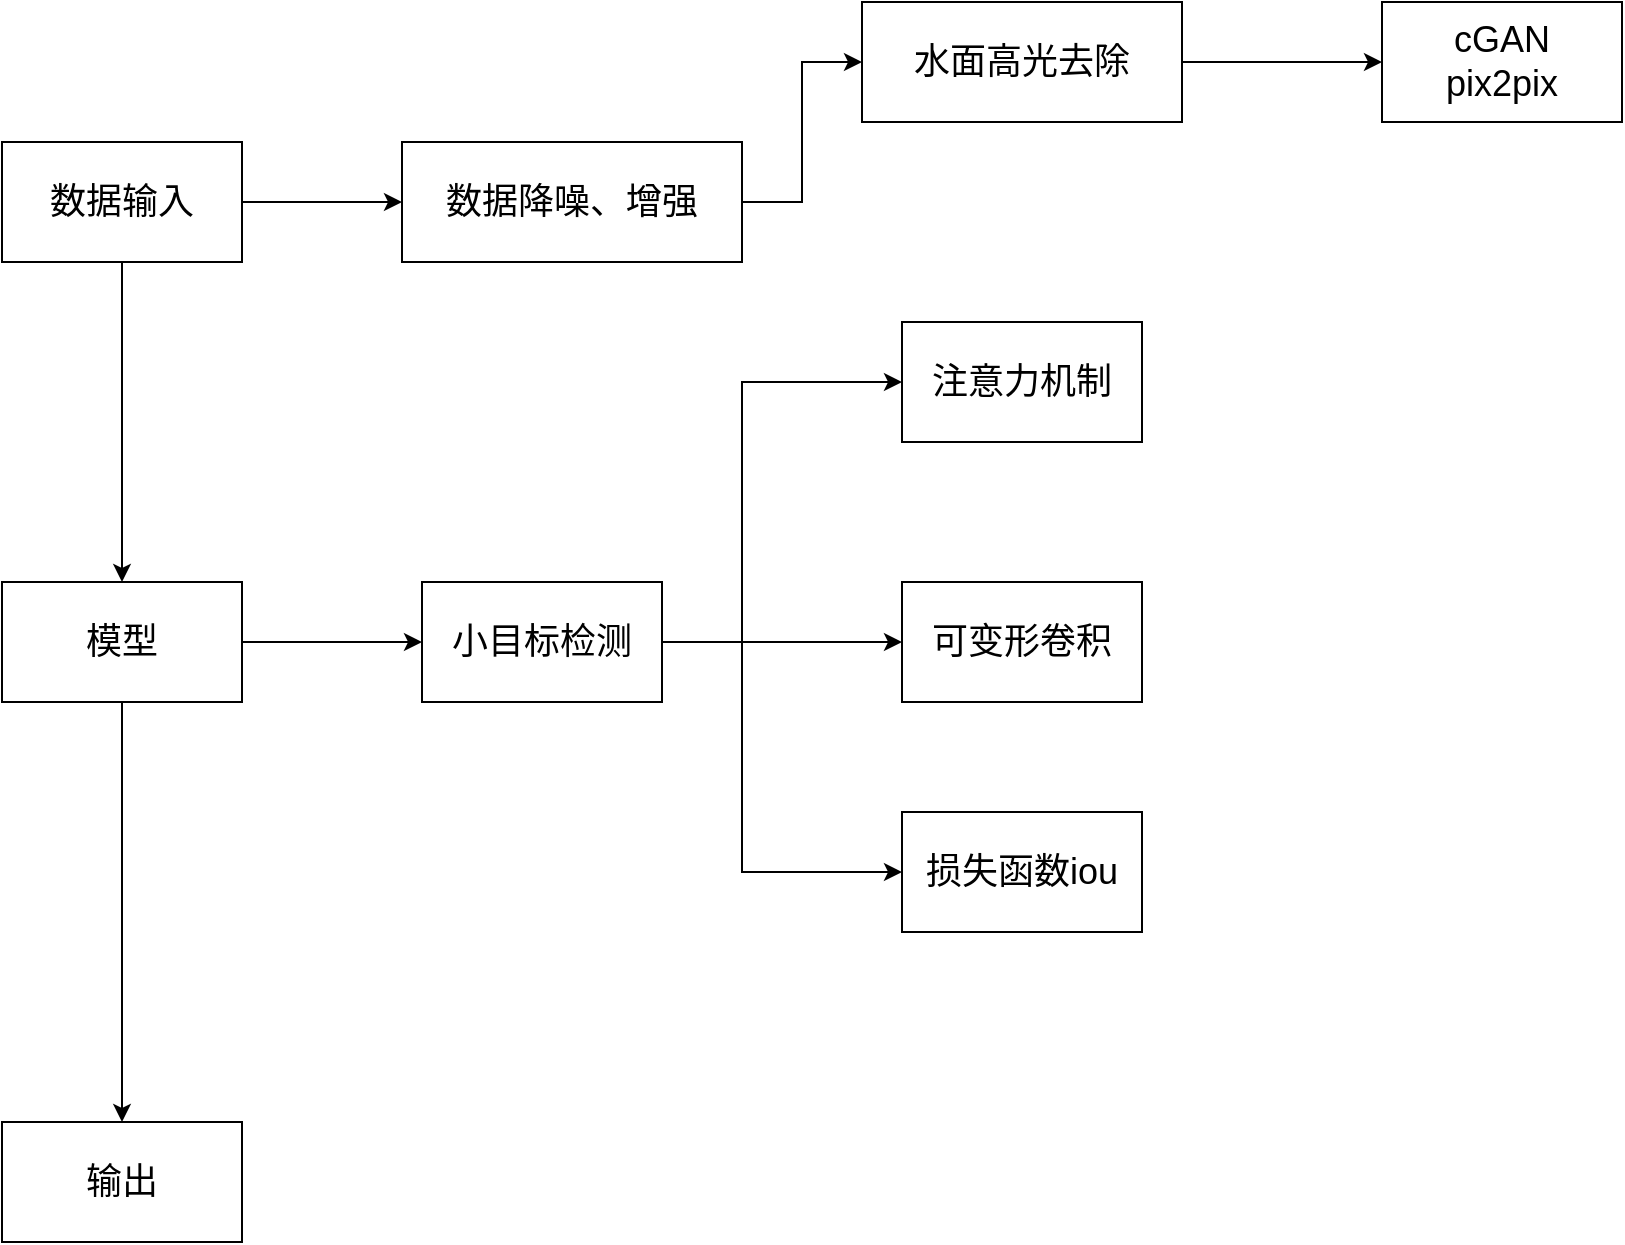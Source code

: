 <mxfile version="21.6.8" type="github">
  <diagram name="第 1 页" id="Z5xnLes79wptXHxeYB8h">
    <mxGraphModel dx="1386" dy="793" grid="1" gridSize="10" guides="1" tooltips="1" connect="1" arrows="1" fold="1" page="1" pageScale="1" pageWidth="827" pageHeight="1169" math="0" shadow="0">
      <root>
        <mxCell id="0" />
        <mxCell id="1" parent="0" />
        <mxCell id="wjQZ8LgaNO_ZP0v-CwQd-3" value="" style="edgeStyle=orthogonalEdgeStyle;rounded=0;orthogonalLoop=1;jettySize=auto;html=1;fontSize=18;" edge="1" parent="1" source="wjQZ8LgaNO_ZP0v-CwQd-1" target="wjQZ8LgaNO_ZP0v-CwQd-2">
          <mxGeometry relative="1" as="geometry" />
        </mxCell>
        <mxCell id="wjQZ8LgaNO_ZP0v-CwQd-12" value="" style="edgeStyle=orthogonalEdgeStyle;rounded=0;orthogonalLoop=1;jettySize=auto;html=1;" edge="1" parent="1" source="wjQZ8LgaNO_ZP0v-CwQd-1" target="wjQZ8LgaNO_ZP0v-CwQd-11">
          <mxGeometry relative="1" as="geometry" />
        </mxCell>
        <mxCell id="wjQZ8LgaNO_ZP0v-CwQd-1" value="数据输入" style="rounded=0;whiteSpace=wrap;html=1;fontSize=18;" vertex="1" parent="1">
          <mxGeometry x="170" y="250" width="120" height="60" as="geometry" />
        </mxCell>
        <mxCell id="wjQZ8LgaNO_ZP0v-CwQd-5" value="" style="edgeStyle=orthogonalEdgeStyle;rounded=0;orthogonalLoop=1;jettySize=auto;html=1;fontSize=18;" edge="1" parent="1" source="wjQZ8LgaNO_ZP0v-CwQd-2" target="wjQZ8LgaNO_ZP0v-CwQd-4">
          <mxGeometry relative="1" as="geometry" />
        </mxCell>
        <mxCell id="wjQZ8LgaNO_ZP0v-CwQd-17" value="" style="edgeStyle=orthogonalEdgeStyle;rounded=0;orthogonalLoop=1;jettySize=auto;html=1;" edge="1" parent="1" source="wjQZ8LgaNO_ZP0v-CwQd-2" target="wjQZ8LgaNO_ZP0v-CwQd-16">
          <mxGeometry relative="1" as="geometry" />
        </mxCell>
        <mxCell id="wjQZ8LgaNO_ZP0v-CwQd-2" value="模型" style="rounded=0;whiteSpace=wrap;html=1;fontSize=18;" vertex="1" parent="1">
          <mxGeometry x="170" y="470" width="120" height="60" as="geometry" />
        </mxCell>
        <mxCell id="wjQZ8LgaNO_ZP0v-CwQd-4" value="输出" style="rounded=0;whiteSpace=wrap;html=1;fontSize=18;" vertex="1" parent="1">
          <mxGeometry x="170" y="740" width="120" height="60" as="geometry" />
        </mxCell>
        <mxCell id="wjQZ8LgaNO_ZP0v-CwQd-15" value="" style="edgeStyle=orthogonalEdgeStyle;rounded=0;orthogonalLoop=1;jettySize=auto;html=1;entryX=0;entryY=0.5;entryDx=0;entryDy=0;" edge="1" parent="1" source="wjQZ8LgaNO_ZP0v-CwQd-11" target="wjQZ8LgaNO_ZP0v-CwQd-14">
          <mxGeometry relative="1" as="geometry" />
        </mxCell>
        <mxCell id="wjQZ8LgaNO_ZP0v-CwQd-11" value="数据降噪、增强" style="whiteSpace=wrap;html=1;fontSize=18;rounded=0;" vertex="1" parent="1">
          <mxGeometry x="370" y="250" width="170" height="60" as="geometry" />
        </mxCell>
        <mxCell id="wjQZ8LgaNO_ZP0v-CwQd-25" value="" style="edgeStyle=orthogonalEdgeStyle;rounded=0;orthogonalLoop=1;jettySize=auto;html=1;" edge="1" parent="1" source="wjQZ8LgaNO_ZP0v-CwQd-14" target="wjQZ8LgaNO_ZP0v-CwQd-24">
          <mxGeometry relative="1" as="geometry" />
        </mxCell>
        <mxCell id="wjQZ8LgaNO_ZP0v-CwQd-14" value="水面高光去除" style="whiteSpace=wrap;html=1;fontSize=18;rounded=0;" vertex="1" parent="1">
          <mxGeometry x="600" y="180" width="160" height="60" as="geometry" />
        </mxCell>
        <mxCell id="wjQZ8LgaNO_ZP0v-CwQd-19" value="" style="edgeStyle=orthogonalEdgeStyle;rounded=0;orthogonalLoop=1;jettySize=auto;html=1;entryX=0;entryY=0.5;entryDx=0;entryDy=0;exitX=1;exitY=0.5;exitDx=0;exitDy=0;" edge="1" parent="1" source="wjQZ8LgaNO_ZP0v-CwQd-16" target="wjQZ8LgaNO_ZP0v-CwQd-18">
          <mxGeometry relative="1" as="geometry">
            <mxPoint x="480" y="420.029" as="sourcePoint" />
            <mxPoint x="610" y="370.029" as="targetPoint" />
            <Array as="points">
              <mxPoint x="540" y="500" />
              <mxPoint x="540" y="370" />
            </Array>
          </mxGeometry>
        </mxCell>
        <mxCell id="wjQZ8LgaNO_ZP0v-CwQd-21" value="" style="edgeStyle=orthogonalEdgeStyle;rounded=0;orthogonalLoop=1;jettySize=auto;html=1;entryX=0;entryY=0.5;entryDx=0;entryDy=0;" edge="1" parent="1" source="wjQZ8LgaNO_ZP0v-CwQd-16" target="wjQZ8LgaNO_ZP0v-CwQd-20">
          <mxGeometry relative="1" as="geometry">
            <Array as="points">
              <mxPoint x="520" y="500" />
              <mxPoint x="520" y="500" />
            </Array>
          </mxGeometry>
        </mxCell>
        <mxCell id="wjQZ8LgaNO_ZP0v-CwQd-23" value="" style="edgeStyle=orthogonalEdgeStyle;rounded=0;orthogonalLoop=1;jettySize=auto;html=1;" edge="1" parent="1" source="wjQZ8LgaNO_ZP0v-CwQd-16" target="wjQZ8LgaNO_ZP0v-CwQd-22">
          <mxGeometry relative="1" as="geometry">
            <Array as="points">
              <mxPoint x="540" y="500" />
              <mxPoint x="540" y="615" />
            </Array>
          </mxGeometry>
        </mxCell>
        <mxCell id="wjQZ8LgaNO_ZP0v-CwQd-16" value="小目标检测" style="whiteSpace=wrap;html=1;fontSize=18;rounded=0;" vertex="1" parent="1">
          <mxGeometry x="380" y="470" width="120" height="60" as="geometry" />
        </mxCell>
        <mxCell id="wjQZ8LgaNO_ZP0v-CwQd-18" value="注意力机制" style="whiteSpace=wrap;html=1;fontSize=18;rounded=0;" vertex="1" parent="1">
          <mxGeometry x="620" y="340" width="120" height="60" as="geometry" />
        </mxCell>
        <mxCell id="wjQZ8LgaNO_ZP0v-CwQd-20" value="可变形卷积" style="whiteSpace=wrap;html=1;fontSize=18;rounded=0;" vertex="1" parent="1">
          <mxGeometry x="620" y="470" width="120" height="60" as="geometry" />
        </mxCell>
        <mxCell id="wjQZ8LgaNO_ZP0v-CwQd-22" value="损失函数iou" style="whiteSpace=wrap;html=1;fontSize=18;rounded=0;" vertex="1" parent="1">
          <mxGeometry x="620" y="585" width="120" height="60" as="geometry" />
        </mxCell>
        <mxCell id="wjQZ8LgaNO_ZP0v-CwQd-24" value="cGAN&lt;br&gt;pix2pix" style="whiteSpace=wrap;html=1;fontSize=18;rounded=0;" vertex="1" parent="1">
          <mxGeometry x="860" y="180" width="120" height="60" as="geometry" />
        </mxCell>
      </root>
    </mxGraphModel>
  </diagram>
</mxfile>
